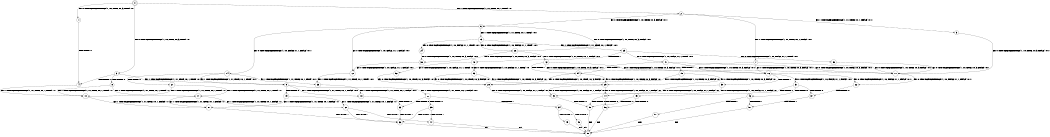 digraph BCG {
size = "7, 10.5";
center = TRUE;
node [shape = circle];
0 [peripheries = 2];
0 -> 1 [label = "EX !0 !ATOMIC_EXCH_BRANCH (1, +0, TRUE, +0, 3, TRUE) !:0:"];
0 -> 2 [label = "EX !1 !ATOMIC_EXCH_BRANCH (1, +1, TRUE, +0, 1, TRUE) !:0:"];
0 -> 3 [label = "EX !0 !ATOMIC_EXCH_BRANCH (1, +0, TRUE, +0, 3, TRUE) !:0:"];
1 -> 4 [label = "TERMINATE !0"];
2 -> 5 [label = "EX !1 !ATOMIC_EXCH_BRANCH (1, +1, TRUE, +0, 1, FALSE) !:0:1:"];
2 -> 6 [label = "EX !0 !ATOMIC_EXCH_BRANCH (1, +0, TRUE, +0, 3, FALSE) !:0:1:"];
2 -> 7 [label = "EX !1 !ATOMIC_EXCH_BRANCH (1, +1, TRUE, +0, 1, FALSE) !:0:1:"];
3 -> 4 [label = "TERMINATE !0"];
3 -> 8 [label = "TERMINATE !0"];
3 -> 9 [label = "EX !1 !ATOMIC_EXCH_BRANCH (1, +1, TRUE, +0, 1, TRUE) !:0:"];
4 -> 10 [label = "EX !1 !ATOMIC_EXCH_BRANCH (1, +1, TRUE, +0, 1, TRUE) !:1:"];
5 -> 11 [label = "EX !0 !ATOMIC_EXCH_BRANCH (1, +0, TRUE, +0, 3, FALSE) !:0:1:"];
6 -> 12 [label = "EX !0 !ATOMIC_EXCH_BRANCH (1, +0, FALSE, +1, 1, FALSE) !:0:1:"];
6 -> 13 [label = "EX !1 !ATOMIC_EXCH_BRANCH (1, +1, TRUE, +0, 1, TRUE) !:0:1:"];
6 -> 14 [label = "EX !0 !ATOMIC_EXCH_BRANCH (1, +0, FALSE, +1, 1, FALSE) !:0:1:"];
7 -> 11 [label = "EX !0 !ATOMIC_EXCH_BRANCH (1, +0, TRUE, +0, 3, FALSE) !:0:1:"];
7 -> 15 [label = "TERMINATE !1"];
7 -> 16 [label = "EX !0 !ATOMIC_EXCH_BRANCH (1, +0, TRUE, +0, 3, FALSE) !:0:1:"];
8 -> 10 [label = "EX !1 !ATOMIC_EXCH_BRANCH (1, +1, TRUE, +0, 1, TRUE) !:1:"];
8 -> 17 [label = "EX !1 !ATOMIC_EXCH_BRANCH (1, +1, TRUE, +0, 1, TRUE) !:1:"];
9 -> 18 [label = "EX !1 !ATOMIC_EXCH_BRANCH (1, +1, TRUE, +0, 1, FALSE) !:0:1:"];
9 -> 19 [label = "TERMINATE !0"];
9 -> 20 [label = "EX !1 !ATOMIC_EXCH_BRANCH (1, +1, TRUE, +0, 1, FALSE) !:0:1:"];
10 -> 21 [label = "EX !1 !ATOMIC_EXCH_BRANCH (1, +1, TRUE, +0, 1, FALSE) !:1:"];
11 -> 22 [label = "EX !0 !ATOMIC_EXCH_BRANCH (1, +0, FALSE, +1, 1, FALSE) !:0:1:"];
12 -> 23 [label = "EX !1 !ATOMIC_EXCH_BRANCH (1, +1, TRUE, +0, 1, TRUE) !:0:1:"];
13 -> 24 [label = "EX !0 !ATOMIC_EXCH_BRANCH (1, +0, FALSE, +1, 1, TRUE) !:0:1:"];
13 -> 25 [label = "EX !1 !ATOMIC_EXCH_BRANCH (1, +1, TRUE, +0, 1, FALSE) !:0:1:"];
13 -> 26 [label = "EX !0 !ATOMIC_EXCH_BRANCH (1, +0, FALSE, +1, 1, TRUE) !:0:1:"];
14 -> 23 [label = "EX !1 !ATOMIC_EXCH_BRANCH (1, +1, TRUE, +0, 1, TRUE) !:0:1:"];
14 -> 27 [label = "TERMINATE !0"];
14 -> 9 [label = "EX !1 !ATOMIC_EXCH_BRANCH (1, +1, TRUE, +0, 1, TRUE) !:0:1:"];
15 -> 28 [label = "EX !0 !ATOMIC_EXCH_BRANCH (1, +0, TRUE, +0, 3, FALSE) !:0:"];
15 -> 29 [label = "EX !0 !ATOMIC_EXCH_BRANCH (1, +0, TRUE, +0, 3, FALSE) !:0:"];
16 -> 22 [label = "EX !0 !ATOMIC_EXCH_BRANCH (1, +0, FALSE, +1, 1, FALSE) !:0:1:"];
16 -> 30 [label = "TERMINATE !1"];
16 -> 31 [label = "EX !0 !ATOMIC_EXCH_BRANCH (1, +0, FALSE, +1, 1, FALSE) !:0:1:"];
17 -> 21 [label = "EX !1 !ATOMIC_EXCH_BRANCH (1, +1, TRUE, +0, 1, FALSE) !:1:"];
17 -> 32 [label = "EX !1 !ATOMIC_EXCH_BRANCH (1, +1, TRUE, +0, 1, FALSE) !:1:"];
18 -> 33 [label = "TERMINATE !0"];
19 -> 21 [label = "EX !1 !ATOMIC_EXCH_BRANCH (1, +1, TRUE, +0, 1, FALSE) !:1:"];
19 -> 32 [label = "EX !1 !ATOMIC_EXCH_BRANCH (1, +1, TRUE, +0, 1, FALSE) !:1:"];
20 -> 33 [label = "TERMINATE !0"];
20 -> 34 [label = "TERMINATE !1"];
20 -> 35 [label = "TERMINATE !0"];
21 -> 36 [label = "TERMINATE !1"];
22 -> 37 [label = "TERMINATE !0"];
23 -> 18 [label = "EX !1 !ATOMIC_EXCH_BRANCH (1, +1, TRUE, +0, 1, FALSE) !:0:1:"];
24 -> 38 [label = "EX !0 !ATOMIC_EXCH_BRANCH (1, +0, TRUE, +0, 3, FALSE) !:0:1:"];
25 -> 39 [label = "EX !0 !ATOMIC_EXCH_BRANCH (1, +0, FALSE, +1, 1, TRUE) !:0:1:"];
25 -> 40 [label = "TERMINATE !1"];
25 -> 41 [label = "EX !0 !ATOMIC_EXCH_BRANCH (1, +0, FALSE, +1, 1, TRUE) !:0:1:"];
26 -> 38 [label = "EX !0 !ATOMIC_EXCH_BRANCH (1, +0, TRUE, +0, 3, FALSE) !:0:1:"];
26 -> 42 [label = "EX !1 !ATOMIC_EXCH_BRANCH (1, +1, TRUE, +0, 1, FALSE) !:0:1:"];
26 -> 6 [label = "EX !0 !ATOMIC_EXCH_BRANCH (1, +0, TRUE, +0, 3, FALSE) !:0:1:"];
27 -> 10 [label = "EX !1 !ATOMIC_EXCH_BRANCH (1, +1, TRUE, +0, 1, TRUE) !:1:"];
27 -> 17 [label = "EX !1 !ATOMIC_EXCH_BRANCH (1, +1, TRUE, +0, 1, TRUE) !:1:"];
28 -> 43 [label = "EX !0 !ATOMIC_EXCH_BRANCH (1, +0, FALSE, +1, 1, FALSE) !:0:"];
29 -> 43 [label = "EX !0 !ATOMIC_EXCH_BRANCH (1, +0, FALSE, +1, 1, FALSE) !:0:"];
29 -> 44 [label = "EX !0 !ATOMIC_EXCH_BRANCH (1, +0, FALSE, +1, 1, FALSE) !:0:"];
30 -> 43 [label = "EX !0 !ATOMIC_EXCH_BRANCH (1, +0, FALSE, +1, 1, FALSE) !:0:"];
30 -> 44 [label = "EX !0 !ATOMIC_EXCH_BRANCH (1, +0, FALSE, +1, 1, FALSE) !:0:"];
31 -> 37 [label = "TERMINATE !0"];
31 -> 45 [label = "TERMINATE !1"];
31 -> 46 [label = "TERMINATE !0"];
32 -> 36 [label = "TERMINATE !1"];
32 -> 47 [label = "TERMINATE !1"];
33 -> 36 [label = "TERMINATE !1"];
34 -> 48 [label = "TERMINATE !0"];
34 -> 49 [label = "TERMINATE !0"];
35 -> 36 [label = "TERMINATE !1"];
35 -> 47 [label = "TERMINATE !1"];
36 -> 50 [label = "exit"];
37 -> 51 [label = "TERMINATE !1"];
38 -> 12 [label = "EX !0 !ATOMIC_EXCH_BRANCH (1, +0, FALSE, +1, 1, FALSE) !:0:1:"];
39 -> 11 [label = "EX !0 !ATOMIC_EXCH_BRANCH (1, +0, TRUE, +0, 3, FALSE) !:0:1:"];
40 -> 52 [label = "EX !0 !ATOMIC_EXCH_BRANCH (1, +0, FALSE, +1, 1, TRUE) !:0:"];
40 -> 53 [label = "EX !0 !ATOMIC_EXCH_BRANCH (1, +0, FALSE, +1, 1, TRUE) !:0:"];
41 -> 11 [label = "EX !0 !ATOMIC_EXCH_BRANCH (1, +0, TRUE, +0, 3, FALSE) !:0:1:"];
41 -> 54 [label = "TERMINATE !1"];
41 -> 16 [label = "EX !0 !ATOMIC_EXCH_BRANCH (1, +0, TRUE, +0, 3, FALSE) !:0:1:"];
42 -> 11 [label = "EX !0 !ATOMIC_EXCH_BRANCH (1, +0, TRUE, +0, 3, FALSE) !:0:1:"];
42 -> 54 [label = "TERMINATE !1"];
42 -> 16 [label = "EX !0 !ATOMIC_EXCH_BRANCH (1, +0, TRUE, +0, 3, FALSE) !:0:1:"];
43 -> 55 [label = "TERMINATE !0"];
44 -> 55 [label = "TERMINATE !0"];
44 -> 56 [label = "TERMINATE !0"];
45 -> 55 [label = "TERMINATE !0"];
45 -> 56 [label = "TERMINATE !0"];
46 -> 51 [label = "TERMINATE !1"];
46 -> 57 [label = "TERMINATE !1"];
47 -> 50 [label = "exit"];
48 -> 50 [label = "exit"];
49 -> 50 [label = "exit"];
51 -> 50 [label = "exit"];
52 -> 28 [label = "EX !0 !ATOMIC_EXCH_BRANCH (1, +0, TRUE, +0, 3, FALSE) !:0:"];
53 -> 28 [label = "EX !0 !ATOMIC_EXCH_BRANCH (1, +0, TRUE, +0, 3, FALSE) !:0:"];
53 -> 29 [label = "EX !0 !ATOMIC_EXCH_BRANCH (1, +0, TRUE, +0, 3, FALSE) !:0:"];
54 -> 28 [label = "EX !0 !ATOMIC_EXCH_BRANCH (1, +0, TRUE, +0, 3, FALSE) !:0:"];
54 -> 29 [label = "EX !0 !ATOMIC_EXCH_BRANCH (1, +0, TRUE, +0, 3, FALSE) !:0:"];
55 -> 50 [label = "exit"];
56 -> 50 [label = "exit"];
57 -> 50 [label = "exit"];
}
